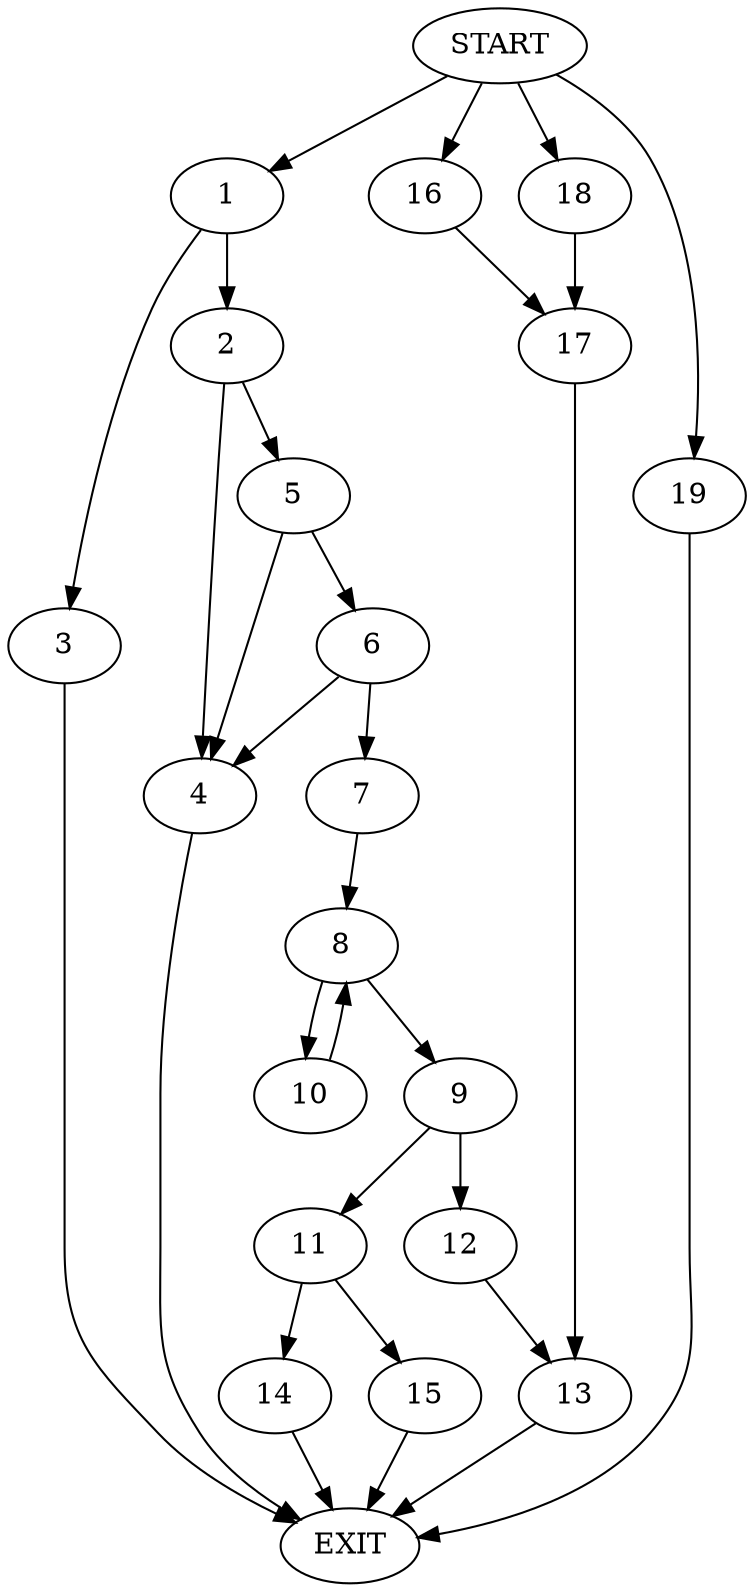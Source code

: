 digraph {
0 [label="START"]
20 [label="EXIT"]
0 -> 1
1 -> 2
1 -> 3
3 -> 20
2 -> 4
2 -> 5
5 -> 4
5 -> 6
4 -> 20
6 -> 4
6 -> 7
7 -> 8
8 -> 9
8 -> 10
9 -> 11
9 -> 12
10 -> 8
12 -> 13
11 -> 14
11 -> 15
14 -> 20
15 -> 20
13 -> 20
0 -> 16
16 -> 17
17 -> 13
0 -> 18
18 -> 17
0 -> 19
19 -> 20
}
